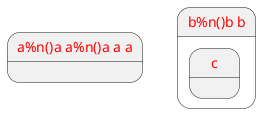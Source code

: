 {
  "sha1": "3f12jphllw6ketw3qq4by7oi2c9p5ba",
  "insertion": {
    "when": "2024-05-30T20:48:20.250Z",
    "url": "https://github.com/plantuml/plantuml/issues/1640",
    "user": "plantuml@gmail.com"
  }
}
@startuml
<style>
stateDiagram {
  title {
    Fontcolor red
    BackgroundColor #pink
    HorizontalAlignment left
  }
}
</style>
state "a%n()a a%n()a a a" as a
state "b%n()b b" as b {
state c
}
@enduml
